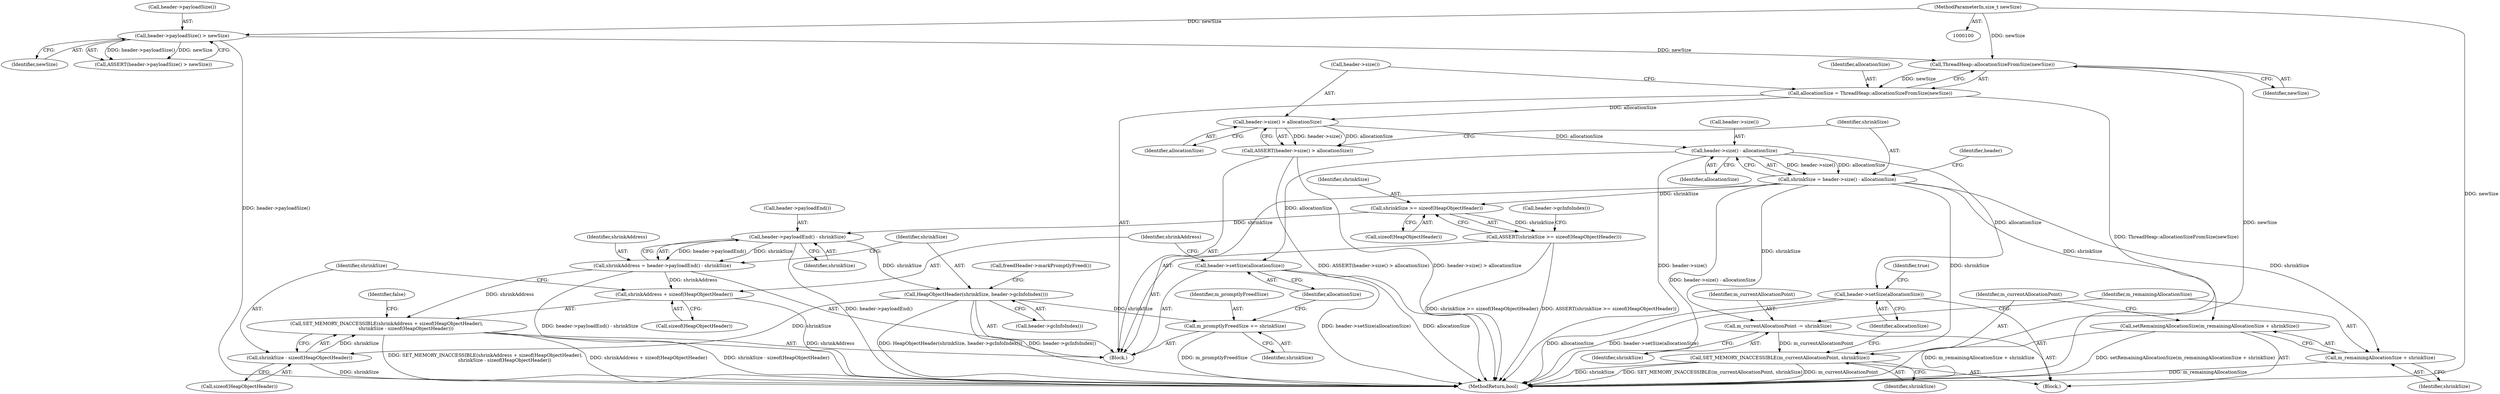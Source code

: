 digraph "0_Chrome_0749ec24fae74ec32d0567eef0e5ec43c84dbcb9_10@API" {
"1000112" [label="(Call,ThreadHeap::allocationSizeFromSize(newSize))"];
"1000106" [label="(Call,header->payloadSize() > newSize)"];
"1000102" [label="(MethodParameterIn,size_t newSize)"];
"1000110" [label="(Call,allocationSize = ThreadHeap::allocationSizeFromSize(newSize))"];
"1000115" [label="(Call,header->size() > allocationSize)"];
"1000114" [label="(Call,ASSERT(header->size() > allocationSize))"];
"1000121" [label="(Call,header->size() - allocationSize)"];
"1000119" [label="(Call,shrinkSize = header->size() - allocationSize)"];
"1000128" [label="(Call,m_currentAllocationPoint -= shrinkSize)"];
"1000135" [label="(Call,SET_MEMORY_INACCESSIBLE(m_currentAllocationPoint, shrinkSize))"];
"1000131" [label="(Call,setRemainingAllocationSize(m_remainingAllocationSize + shrinkSize))"];
"1000132" [label="(Call,m_remainingAllocationSize + shrinkSize)"];
"1000143" [label="(Call,shrinkSize >= sizeof(HeapObjectHeader))"];
"1000142" [label="(Call,ASSERT(shrinkSize >= sizeof(HeapObjectHeader)))"];
"1000154" [label="(Call,header->payloadEnd() - shrinkSize)"];
"1000152" [label="(Call,shrinkAddress = header->payloadEnd() - shrinkSize)"];
"1000176" [label="(Call,SET_MEMORY_INACCESSIBLE(shrinkAddress + sizeof(HeapObjectHeader),\n                          shrinkSize - sizeof(HeapObjectHeader)))"];
"1000177" [label="(Call,shrinkAddress + sizeof(HeapObjectHeader))"];
"1000157" [label="(Call,HeapObjectHeader(shrinkSize, header->gcInfoIndex()))"];
"1000171" [label="(Call,m_promptlyFreedSize += shrinkSize)"];
"1000181" [label="(Call,shrinkSize - sizeof(HeapObjectHeader))"];
"1000138" [label="(Call,header->setSize(allocationSize))"];
"1000174" [label="(Call,header->setSize(allocationSize))"];
"1000157" [label="(Call,HeapObjectHeader(shrinkSize, header->gcInfoIndex()))"];
"1000175" [label="(Identifier,allocationSize)"];
"1000154" [label="(Call,header->payloadEnd() - shrinkSize)"];
"1000141" [label="(Identifier,true)"];
"1000117" [label="(Identifier,allocationSize)"];
"1000119" [label="(Call,shrinkSize = header->size() - allocationSize)"];
"1000138" [label="(Call,header->setSize(allocationSize))"];
"1000105" [label="(Call,ASSERT(header->payloadSize() > newSize))"];
"1000142" [label="(Call,ASSERT(shrinkSize >= sizeof(HeapObjectHeader)))"];
"1000183" [label="(Call,sizeof(HeapObjectHeader))"];
"1000110" [label="(Call,allocationSize = ThreadHeap::allocationSizeFromSize(newSize))"];
"1000153" [label="(Identifier,shrinkAddress)"];
"1000103" [label="(Block,)"];
"1000108" [label="(Identifier,newSize)"];
"1000115" [label="(Call,header->size() > allocationSize)"];
"1000123" [label="(Identifier,allocationSize)"];
"1000156" [label="(Identifier,shrinkSize)"];
"1000155" [label="(Call,header->payloadEnd())"];
"1000186" [label="(Identifier,false)"];
"1000136" [label="(Identifier,m_currentAllocationPoint)"];
"1000173" [label="(Identifier,shrinkSize)"];
"1000135" [label="(Call,SET_MEMORY_INACCESSIBLE(m_currentAllocationPoint, shrinkSize))"];
"1000129" [label="(Identifier,m_currentAllocationPoint)"];
"1000176" [label="(Call,SET_MEMORY_INACCESSIBLE(shrinkAddress + sizeof(HeapObjectHeader),\n                          shrinkSize - sizeof(HeapObjectHeader)))"];
"1000177" [label="(Call,shrinkAddress + sizeof(HeapObjectHeader))"];
"1000113" [label="(Identifier,newSize)"];
"1000111" [label="(Identifier,allocationSize)"];
"1000174" [label="(Call,header->setSize(allocationSize))"];
"1000160" [label="(Call,freedHeader->markPromptlyFreed())"];
"1000106" [label="(Call,header->payloadSize() > newSize)"];
"1000112" [label="(Call,ThreadHeap::allocationSizeFromSize(newSize))"];
"1000131" [label="(Call,setRemainingAllocationSize(m_remainingAllocationSize + shrinkSize))"];
"1000133" [label="(Identifier,m_remainingAllocationSize)"];
"1000107" [label="(Call,header->payloadSize())"];
"1000134" [label="(Identifier,shrinkSize)"];
"1000145" [label="(Call,sizeof(HeapObjectHeader))"];
"1000149" [label="(Call,header->gcInfoIndex())"];
"1000122" [label="(Call,header->size())"];
"1000187" [label="(MethodReturn,bool)"];
"1000128" [label="(Call,m_currentAllocationPoint -= shrinkSize)"];
"1000152" [label="(Call,shrinkAddress = header->payloadEnd() - shrinkSize)"];
"1000126" [label="(Identifier,header)"];
"1000102" [label="(MethodParameterIn,size_t newSize)"];
"1000178" [label="(Identifier,shrinkAddress)"];
"1000132" [label="(Call,m_remainingAllocationSize + shrinkSize)"];
"1000158" [label="(Identifier,shrinkSize)"];
"1000116" [label="(Call,header->size())"];
"1000139" [label="(Identifier,allocationSize)"];
"1000120" [label="(Identifier,shrinkSize)"];
"1000137" [label="(Identifier,shrinkSize)"];
"1000127" [label="(Block,)"];
"1000114" [label="(Call,ASSERT(header->size() > allocationSize))"];
"1000171" [label="(Call,m_promptlyFreedSize += shrinkSize)"];
"1000130" [label="(Identifier,shrinkSize)"];
"1000159" [label="(Call,header->gcInfoIndex())"];
"1000143" [label="(Call,shrinkSize >= sizeof(HeapObjectHeader))"];
"1000181" [label="(Call,shrinkSize - sizeof(HeapObjectHeader))"];
"1000121" [label="(Call,header->size() - allocationSize)"];
"1000182" [label="(Identifier,shrinkSize)"];
"1000179" [label="(Call,sizeof(HeapObjectHeader))"];
"1000172" [label="(Identifier,m_promptlyFreedSize)"];
"1000144" [label="(Identifier,shrinkSize)"];
"1000112" -> "1000110"  [label="AST: "];
"1000112" -> "1000113"  [label="CFG: "];
"1000113" -> "1000112"  [label="AST: "];
"1000110" -> "1000112"  [label="CFG: "];
"1000112" -> "1000187"  [label="DDG: newSize"];
"1000112" -> "1000110"  [label="DDG: newSize"];
"1000106" -> "1000112"  [label="DDG: newSize"];
"1000102" -> "1000112"  [label="DDG: newSize"];
"1000106" -> "1000105"  [label="AST: "];
"1000106" -> "1000108"  [label="CFG: "];
"1000107" -> "1000106"  [label="AST: "];
"1000108" -> "1000106"  [label="AST: "];
"1000105" -> "1000106"  [label="CFG: "];
"1000106" -> "1000187"  [label="DDG: header->payloadSize()"];
"1000106" -> "1000105"  [label="DDG: header->payloadSize()"];
"1000106" -> "1000105"  [label="DDG: newSize"];
"1000102" -> "1000106"  [label="DDG: newSize"];
"1000102" -> "1000100"  [label="AST: "];
"1000102" -> "1000187"  [label="DDG: newSize"];
"1000110" -> "1000103"  [label="AST: "];
"1000111" -> "1000110"  [label="AST: "];
"1000116" -> "1000110"  [label="CFG: "];
"1000110" -> "1000187"  [label="DDG: ThreadHeap::allocationSizeFromSize(newSize)"];
"1000110" -> "1000115"  [label="DDG: allocationSize"];
"1000115" -> "1000114"  [label="AST: "];
"1000115" -> "1000117"  [label="CFG: "];
"1000116" -> "1000115"  [label="AST: "];
"1000117" -> "1000115"  [label="AST: "];
"1000114" -> "1000115"  [label="CFG: "];
"1000115" -> "1000114"  [label="DDG: header->size()"];
"1000115" -> "1000114"  [label="DDG: allocationSize"];
"1000115" -> "1000121"  [label="DDG: allocationSize"];
"1000114" -> "1000103"  [label="AST: "];
"1000120" -> "1000114"  [label="CFG: "];
"1000114" -> "1000187"  [label="DDG: ASSERT(header->size() > allocationSize)"];
"1000114" -> "1000187"  [label="DDG: header->size() > allocationSize"];
"1000121" -> "1000119"  [label="AST: "];
"1000121" -> "1000123"  [label="CFG: "];
"1000122" -> "1000121"  [label="AST: "];
"1000123" -> "1000121"  [label="AST: "];
"1000119" -> "1000121"  [label="CFG: "];
"1000121" -> "1000187"  [label="DDG: header->size()"];
"1000121" -> "1000119"  [label="DDG: header->size()"];
"1000121" -> "1000119"  [label="DDG: allocationSize"];
"1000121" -> "1000138"  [label="DDG: allocationSize"];
"1000121" -> "1000174"  [label="DDG: allocationSize"];
"1000119" -> "1000103"  [label="AST: "];
"1000120" -> "1000119"  [label="AST: "];
"1000126" -> "1000119"  [label="CFG: "];
"1000119" -> "1000187"  [label="DDG: header->size() - allocationSize"];
"1000119" -> "1000128"  [label="DDG: shrinkSize"];
"1000119" -> "1000131"  [label="DDG: shrinkSize"];
"1000119" -> "1000132"  [label="DDG: shrinkSize"];
"1000119" -> "1000135"  [label="DDG: shrinkSize"];
"1000119" -> "1000143"  [label="DDG: shrinkSize"];
"1000128" -> "1000127"  [label="AST: "];
"1000128" -> "1000130"  [label="CFG: "];
"1000129" -> "1000128"  [label="AST: "];
"1000130" -> "1000128"  [label="AST: "];
"1000133" -> "1000128"  [label="CFG: "];
"1000128" -> "1000135"  [label="DDG: m_currentAllocationPoint"];
"1000135" -> "1000127"  [label="AST: "];
"1000135" -> "1000137"  [label="CFG: "];
"1000136" -> "1000135"  [label="AST: "];
"1000137" -> "1000135"  [label="AST: "];
"1000139" -> "1000135"  [label="CFG: "];
"1000135" -> "1000187"  [label="DDG: SET_MEMORY_INACCESSIBLE(m_currentAllocationPoint, shrinkSize)"];
"1000135" -> "1000187"  [label="DDG: m_currentAllocationPoint"];
"1000135" -> "1000187"  [label="DDG: shrinkSize"];
"1000131" -> "1000127"  [label="AST: "];
"1000131" -> "1000132"  [label="CFG: "];
"1000132" -> "1000131"  [label="AST: "];
"1000136" -> "1000131"  [label="CFG: "];
"1000131" -> "1000187"  [label="DDG: setRemainingAllocationSize(m_remainingAllocationSize + shrinkSize)"];
"1000131" -> "1000187"  [label="DDG: m_remainingAllocationSize + shrinkSize"];
"1000132" -> "1000134"  [label="CFG: "];
"1000133" -> "1000132"  [label="AST: "];
"1000134" -> "1000132"  [label="AST: "];
"1000132" -> "1000187"  [label="DDG: m_remainingAllocationSize"];
"1000143" -> "1000142"  [label="AST: "];
"1000143" -> "1000145"  [label="CFG: "];
"1000144" -> "1000143"  [label="AST: "];
"1000145" -> "1000143"  [label="AST: "];
"1000142" -> "1000143"  [label="CFG: "];
"1000143" -> "1000142"  [label="DDG: shrinkSize"];
"1000143" -> "1000154"  [label="DDG: shrinkSize"];
"1000142" -> "1000103"  [label="AST: "];
"1000149" -> "1000142"  [label="CFG: "];
"1000142" -> "1000187"  [label="DDG: ASSERT(shrinkSize >= sizeof(HeapObjectHeader))"];
"1000142" -> "1000187"  [label="DDG: shrinkSize >= sizeof(HeapObjectHeader)"];
"1000154" -> "1000152"  [label="AST: "];
"1000154" -> "1000156"  [label="CFG: "];
"1000155" -> "1000154"  [label="AST: "];
"1000156" -> "1000154"  [label="AST: "];
"1000152" -> "1000154"  [label="CFG: "];
"1000154" -> "1000187"  [label="DDG: header->payloadEnd()"];
"1000154" -> "1000152"  [label="DDG: header->payloadEnd()"];
"1000154" -> "1000152"  [label="DDG: shrinkSize"];
"1000154" -> "1000157"  [label="DDG: shrinkSize"];
"1000152" -> "1000103"  [label="AST: "];
"1000153" -> "1000152"  [label="AST: "];
"1000158" -> "1000152"  [label="CFG: "];
"1000152" -> "1000187"  [label="DDG: header->payloadEnd() - shrinkSize"];
"1000152" -> "1000176"  [label="DDG: shrinkAddress"];
"1000152" -> "1000177"  [label="DDG: shrinkAddress"];
"1000176" -> "1000103"  [label="AST: "];
"1000176" -> "1000181"  [label="CFG: "];
"1000177" -> "1000176"  [label="AST: "];
"1000181" -> "1000176"  [label="AST: "];
"1000186" -> "1000176"  [label="CFG: "];
"1000176" -> "1000187"  [label="DDG: shrinkSize - sizeof(HeapObjectHeader)"];
"1000176" -> "1000187"  [label="DDG: SET_MEMORY_INACCESSIBLE(shrinkAddress + sizeof(HeapObjectHeader),\n                          shrinkSize - sizeof(HeapObjectHeader))"];
"1000176" -> "1000187"  [label="DDG: shrinkAddress + sizeof(HeapObjectHeader)"];
"1000181" -> "1000176"  [label="DDG: shrinkSize"];
"1000177" -> "1000179"  [label="CFG: "];
"1000178" -> "1000177"  [label="AST: "];
"1000179" -> "1000177"  [label="AST: "];
"1000182" -> "1000177"  [label="CFG: "];
"1000177" -> "1000187"  [label="DDG: shrinkAddress"];
"1000157" -> "1000103"  [label="AST: "];
"1000157" -> "1000159"  [label="CFG: "];
"1000158" -> "1000157"  [label="AST: "];
"1000159" -> "1000157"  [label="AST: "];
"1000160" -> "1000157"  [label="CFG: "];
"1000157" -> "1000187"  [label="DDG: HeapObjectHeader(shrinkSize, header->gcInfoIndex())"];
"1000157" -> "1000187"  [label="DDG: header->gcInfoIndex()"];
"1000157" -> "1000171"  [label="DDG: shrinkSize"];
"1000157" -> "1000181"  [label="DDG: shrinkSize"];
"1000171" -> "1000103"  [label="AST: "];
"1000171" -> "1000173"  [label="CFG: "];
"1000172" -> "1000171"  [label="AST: "];
"1000173" -> "1000171"  [label="AST: "];
"1000175" -> "1000171"  [label="CFG: "];
"1000171" -> "1000187"  [label="DDG: m_promptlyFreedSize"];
"1000181" -> "1000183"  [label="CFG: "];
"1000182" -> "1000181"  [label="AST: "];
"1000183" -> "1000181"  [label="AST: "];
"1000181" -> "1000187"  [label="DDG: shrinkSize"];
"1000138" -> "1000127"  [label="AST: "];
"1000138" -> "1000139"  [label="CFG: "];
"1000139" -> "1000138"  [label="AST: "];
"1000141" -> "1000138"  [label="CFG: "];
"1000138" -> "1000187"  [label="DDG: allocationSize"];
"1000138" -> "1000187"  [label="DDG: header->setSize(allocationSize)"];
"1000174" -> "1000103"  [label="AST: "];
"1000174" -> "1000175"  [label="CFG: "];
"1000175" -> "1000174"  [label="AST: "];
"1000178" -> "1000174"  [label="CFG: "];
"1000174" -> "1000187"  [label="DDG: header->setSize(allocationSize)"];
"1000174" -> "1000187"  [label="DDG: allocationSize"];
}
